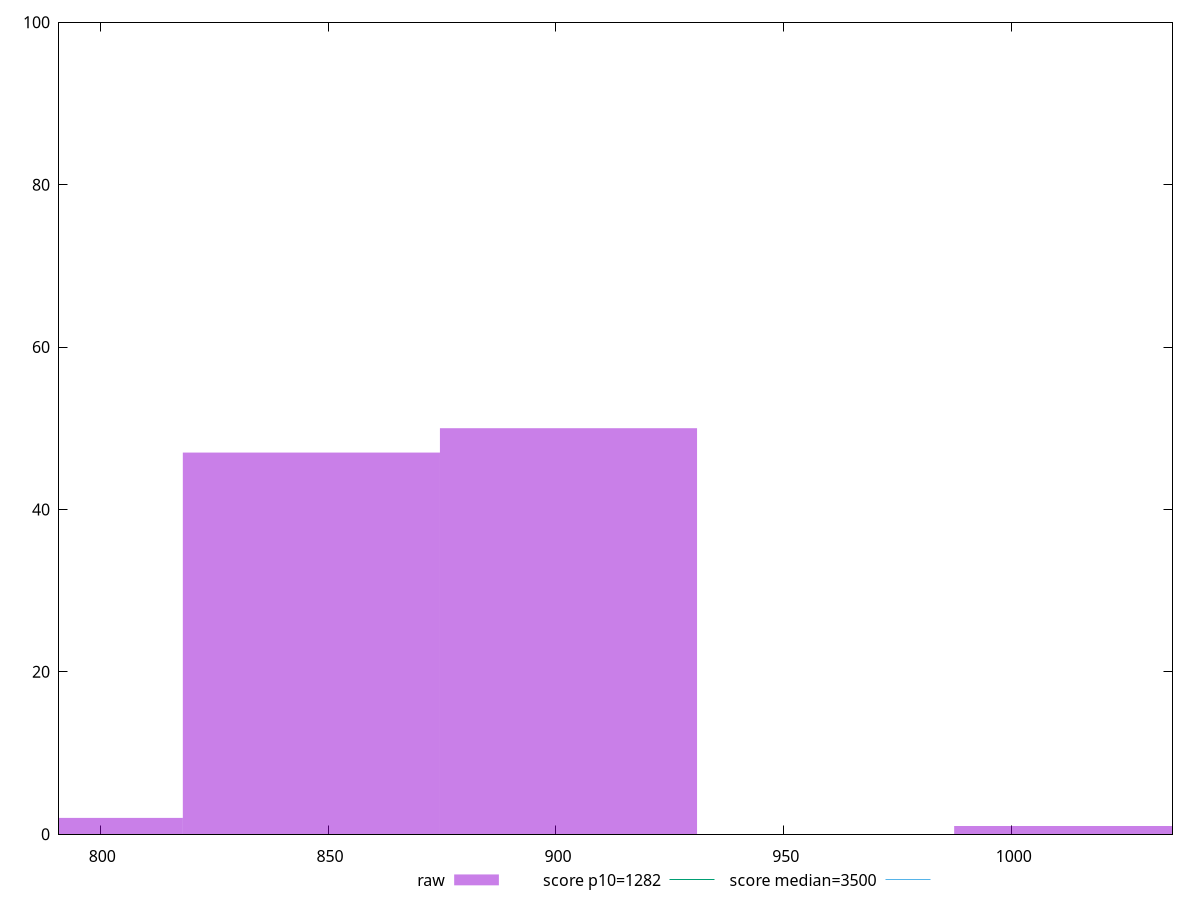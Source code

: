 reset

$raw <<EOF
1015.5960259896534 1
846.3300216580445 47
789.9080202141748 2
902.7520231019141 50
EOF

set key outside below
set boxwidth 56.42200144386963
set xrange [790.9480000000005:1035.2960000000005]
set yrange [0:100]
set trange [0:100]
set style fill transparent solid 0.5 noborder

set parametric
set terminal svg size 640, 490 enhanced background rgb 'white'
set output "reports/report_00031_2021-02-24T23-18-18.084Z/bootup-time/samples/astro/raw/histogram.svg"

plot $raw title "raw" with boxes, \
     1282,t title "score p10=1282", \
     3500,t title "score median=3500"

reset
